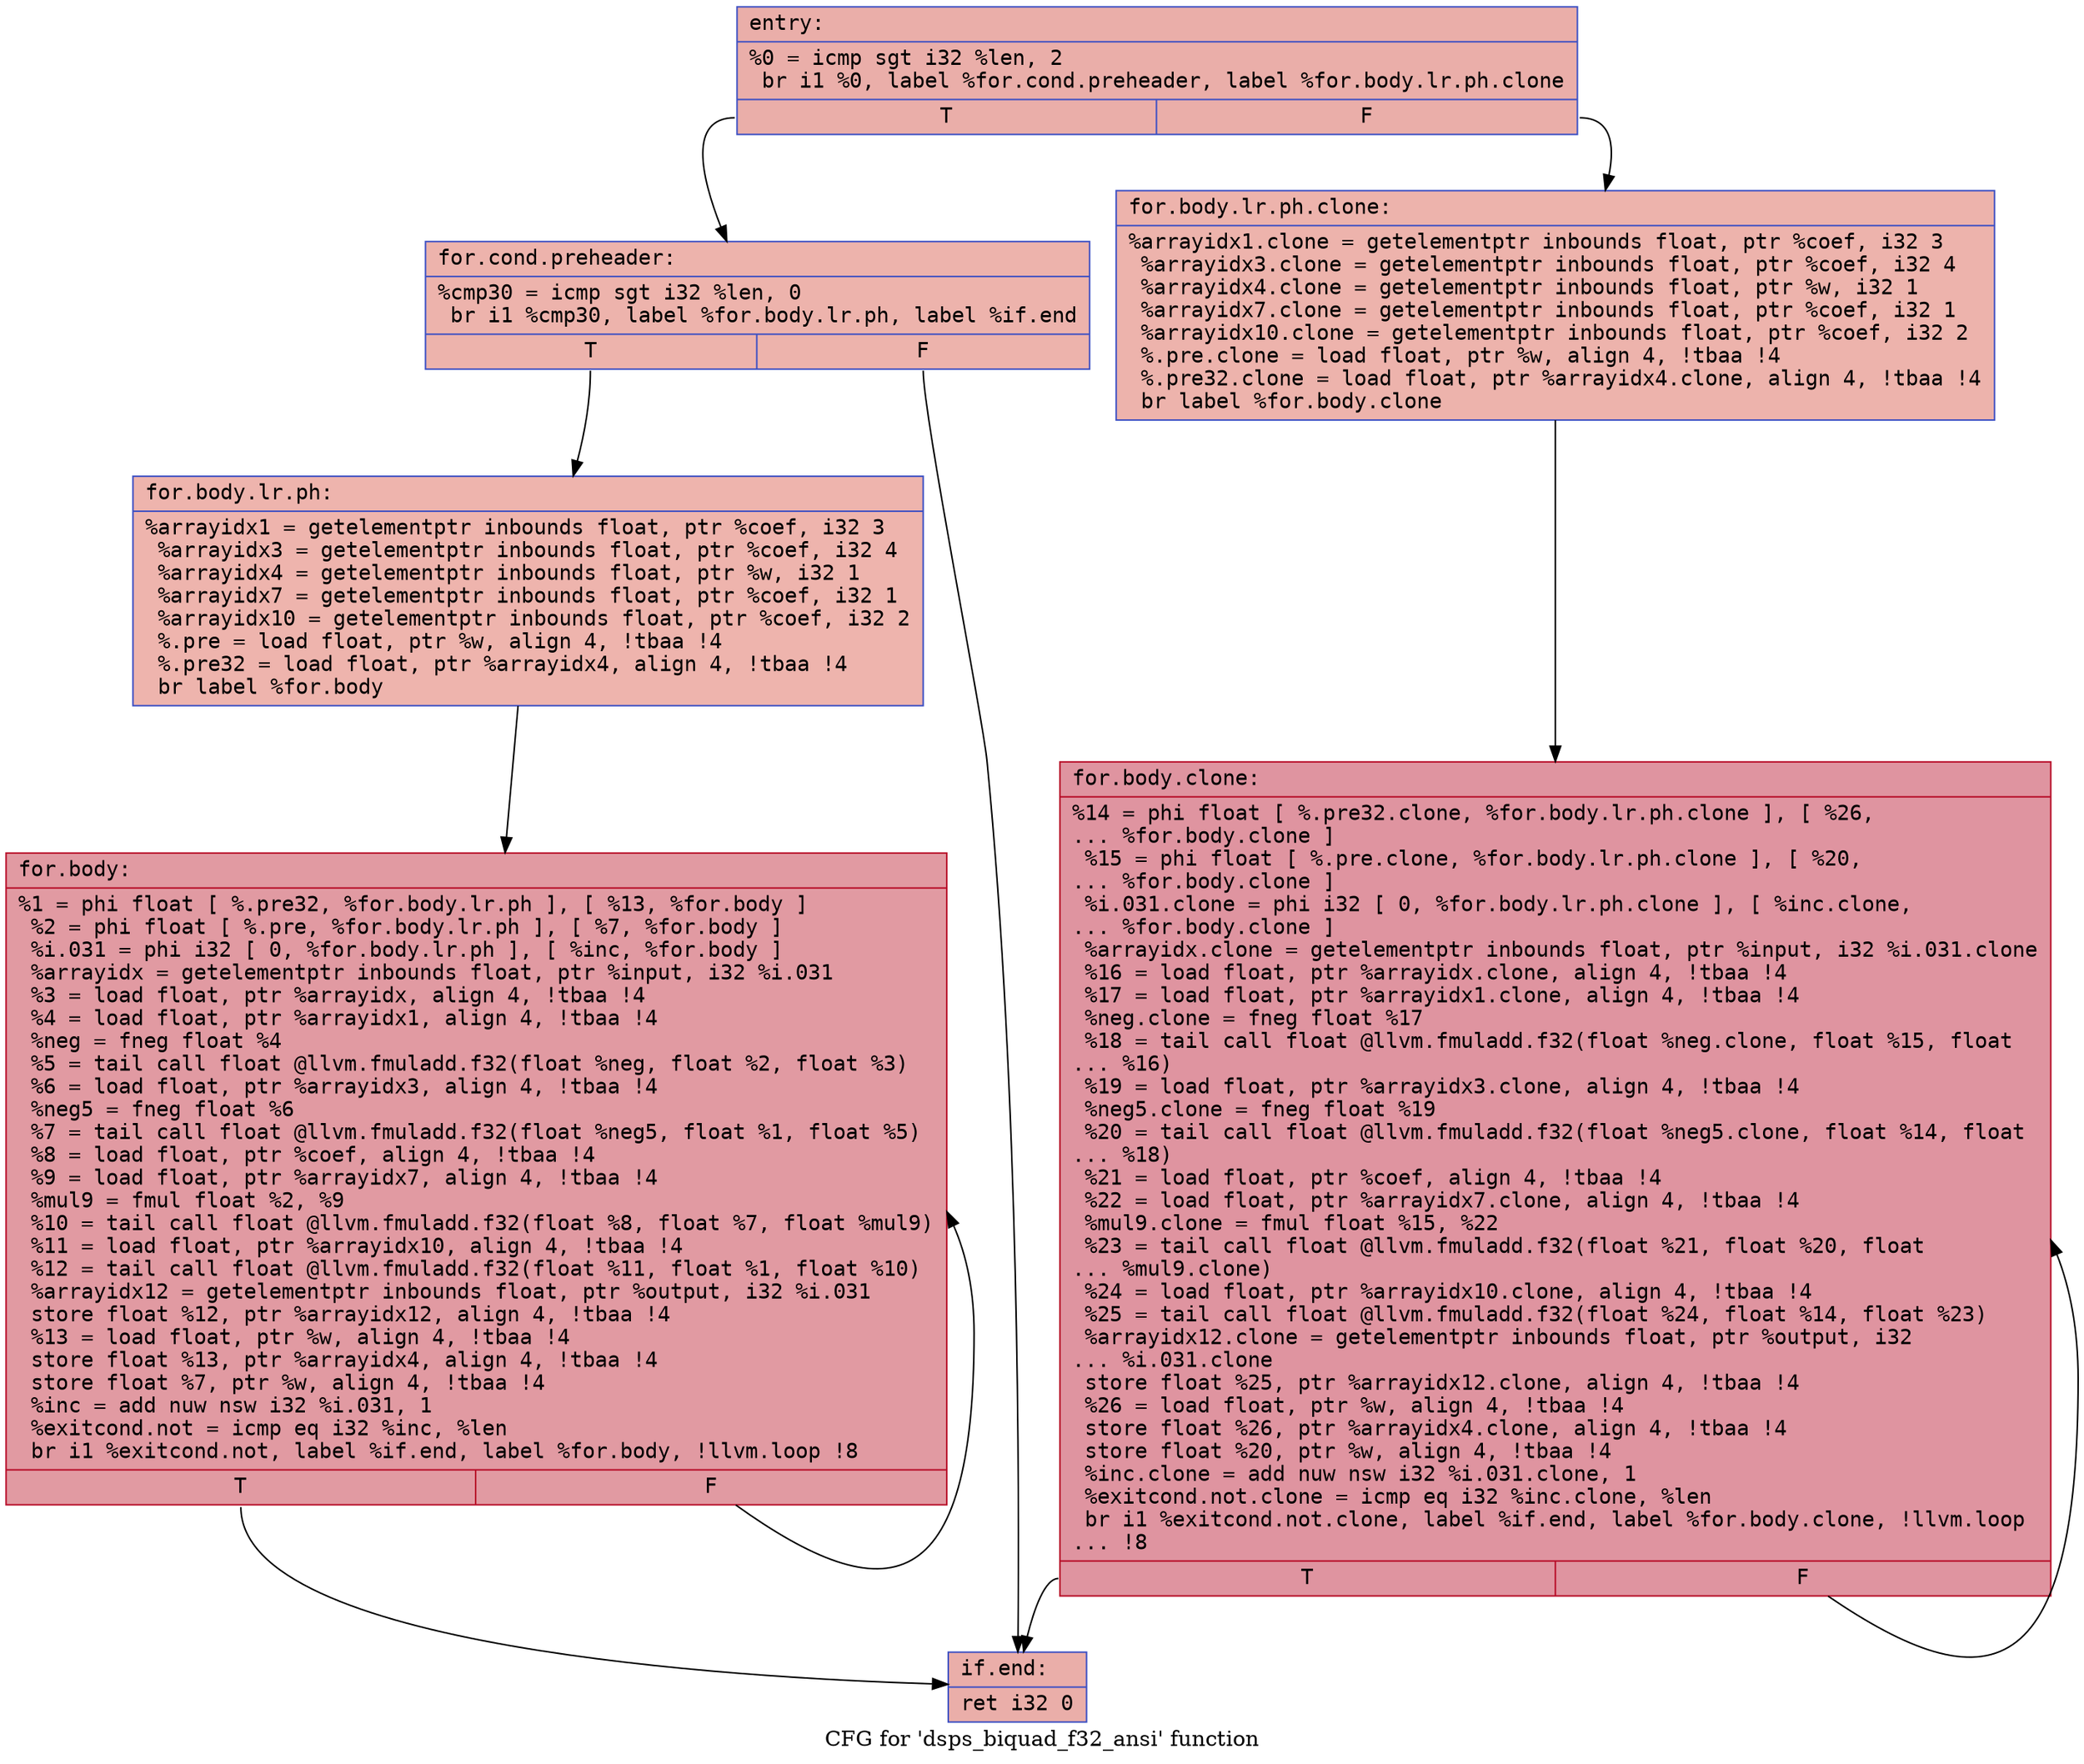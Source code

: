 digraph "CFG for 'dsps_biquad_f32_ansi' function" {
	label="CFG for 'dsps_biquad_f32_ansi' function";

	Node0x6229562cbd00 [shape=record,color="#3d50c3ff", style=filled, fillcolor="#d0473d70" fontname="Courier",label="{entry:\l|  %0 = icmp sgt i32 %len, 2\l  br i1 %0, label %for.cond.preheader, label %for.body.lr.ph.clone\l|{<s0>T|<s1>F}}"];
	Node0x6229562cbd00:s0 -> Node0x6229562ccc20[tooltip="entry -> for.cond.preheader\nProbability 50.00%" ];
	Node0x6229562cbd00:s1 -> Node0x6229562cccc0[tooltip="entry -> for.body.lr.ph.clone\nProbability 50.00%" ];
	Node0x6229562ccc20 [shape=record,color="#3d50c3ff", style=filled, fillcolor="#d6524470" fontname="Courier",label="{for.cond.preheader:\l|  %cmp30 = icmp sgt i32 %len, 0\l  br i1 %cmp30, label %for.body.lr.ph, label %if.end\l|{<s0>T|<s1>F}}"];
	Node0x6229562ccc20:s0 -> Node0x6229562cd340[tooltip="for.cond.preheader -> for.body.lr.ph\nProbability 62.50%" ];
	Node0x6229562ccc20:s1 -> Node0x6229562cd3c0[tooltip="for.cond.preheader -> if.end\nProbability 37.50%" ];
	Node0x6229562cd340 [shape=record,color="#3d50c3ff", style=filled, fillcolor="#d8564670" fontname="Courier",label="{for.body.lr.ph:\l|  %arrayidx1 = getelementptr inbounds float, ptr %coef, i32 3\l  %arrayidx3 = getelementptr inbounds float, ptr %coef, i32 4\l  %arrayidx4 = getelementptr inbounds float, ptr %w, i32 1\l  %arrayidx7 = getelementptr inbounds float, ptr %coef, i32 1\l  %arrayidx10 = getelementptr inbounds float, ptr %coef, i32 2\l  %.pre = load float, ptr %w, align 4, !tbaa !4\l  %.pre32 = load float, ptr %arrayidx4, align 4, !tbaa !4\l  br label %for.body\l}"];
	Node0x6229562cd340 -> Node0x6229562cf200[tooltip="for.body.lr.ph -> for.body\nProbability 100.00%" ];
	Node0x6229562cd3c0 [shape=record,color="#3d50c3ff", style=filled, fillcolor="#d0473d70" fontname="Courier",label="{if.end:\l|  ret i32 0\l}"];
	Node0x6229562cf200 [shape=record,color="#b70d28ff", style=filled, fillcolor="#bb1b2c70" fontname="Courier",label="{for.body:\l|  %1 = phi float [ %.pre32, %for.body.lr.ph ], [ %13, %for.body ]\l  %2 = phi float [ %.pre, %for.body.lr.ph ], [ %7, %for.body ]\l  %i.031 = phi i32 [ 0, %for.body.lr.ph ], [ %inc, %for.body ]\l  %arrayidx = getelementptr inbounds float, ptr %input, i32 %i.031\l  %3 = load float, ptr %arrayidx, align 4, !tbaa !4\l  %4 = load float, ptr %arrayidx1, align 4, !tbaa !4\l  %neg = fneg float %4\l  %5 = tail call float @llvm.fmuladd.f32(float %neg, float %2, float %3)\l  %6 = load float, ptr %arrayidx3, align 4, !tbaa !4\l  %neg5 = fneg float %6\l  %7 = tail call float @llvm.fmuladd.f32(float %neg5, float %1, float %5)\l  %8 = load float, ptr %coef, align 4, !tbaa !4\l  %9 = load float, ptr %arrayidx7, align 4, !tbaa !4\l  %mul9 = fmul float %2, %9\l  %10 = tail call float @llvm.fmuladd.f32(float %8, float %7, float %mul9)\l  %11 = load float, ptr %arrayidx10, align 4, !tbaa !4\l  %12 = tail call float @llvm.fmuladd.f32(float %11, float %1, float %10)\l  %arrayidx12 = getelementptr inbounds float, ptr %output, i32 %i.031\l  store float %12, ptr %arrayidx12, align 4, !tbaa !4\l  %13 = load float, ptr %w, align 4, !tbaa !4\l  store float %13, ptr %arrayidx4, align 4, !tbaa !4\l  store float %7, ptr %w, align 4, !tbaa !4\l  %inc = add nuw nsw i32 %i.031, 1\l  %exitcond.not = icmp eq i32 %inc, %len\l  br i1 %exitcond.not, label %if.end, label %for.body, !llvm.loop !8\l|{<s0>T|<s1>F}}"];
	Node0x6229562cf200:s0 -> Node0x6229562cd3c0[tooltip="for.body -> if.end\nProbability 3.12%" ];
	Node0x6229562cf200:s1 -> Node0x6229562cf200[tooltip="for.body -> for.body\nProbability 96.88%" ];
	Node0x6229562cccc0 [shape=record,color="#3d50c3ff", style=filled, fillcolor="#d6524470" fontname="Courier",label="{for.body.lr.ph.clone:\l|  %arrayidx1.clone = getelementptr inbounds float, ptr %coef, i32 3\l  %arrayidx3.clone = getelementptr inbounds float, ptr %coef, i32 4\l  %arrayidx4.clone = getelementptr inbounds float, ptr %w, i32 1\l  %arrayidx7.clone = getelementptr inbounds float, ptr %coef, i32 1\l  %arrayidx10.clone = getelementptr inbounds float, ptr %coef, i32 2\l  %.pre.clone = load float, ptr %w, align 4, !tbaa !4\l  %.pre32.clone = load float, ptr %arrayidx4.clone, align 4, !tbaa !4\l  br label %for.body.clone\l}"];
	Node0x6229562cccc0 -> Node0x6229562d0d00[tooltip="for.body.lr.ph.clone -> for.body.clone\nProbability 100.00%" ];
	Node0x6229562d0d00 [shape=record,color="#b70d28ff", style=filled, fillcolor="#b70d2870" fontname="Courier",label="{for.body.clone:\l|  %14 = phi float [ %.pre32.clone, %for.body.lr.ph.clone ], [ %26,\l... %for.body.clone ]\l  %15 = phi float [ %.pre.clone, %for.body.lr.ph.clone ], [ %20,\l... %for.body.clone ]\l  %i.031.clone = phi i32 [ 0, %for.body.lr.ph.clone ], [ %inc.clone,\l... %for.body.clone ]\l  %arrayidx.clone = getelementptr inbounds float, ptr %input, i32 %i.031.clone\l  %16 = load float, ptr %arrayidx.clone, align 4, !tbaa !4\l  %17 = load float, ptr %arrayidx1.clone, align 4, !tbaa !4\l  %neg.clone = fneg float %17\l  %18 = tail call float @llvm.fmuladd.f32(float %neg.clone, float %15, float\l... %16)\l  %19 = load float, ptr %arrayidx3.clone, align 4, !tbaa !4\l  %neg5.clone = fneg float %19\l  %20 = tail call float @llvm.fmuladd.f32(float %neg5.clone, float %14, float\l... %18)\l  %21 = load float, ptr %coef, align 4, !tbaa !4\l  %22 = load float, ptr %arrayidx7.clone, align 4, !tbaa !4\l  %mul9.clone = fmul float %15, %22\l  %23 = tail call float @llvm.fmuladd.f32(float %21, float %20, float\l... %mul9.clone)\l  %24 = load float, ptr %arrayidx10.clone, align 4, !tbaa !4\l  %25 = tail call float @llvm.fmuladd.f32(float %24, float %14, float %23)\l  %arrayidx12.clone = getelementptr inbounds float, ptr %output, i32\l... %i.031.clone\l  store float %25, ptr %arrayidx12.clone, align 4, !tbaa !4\l  %26 = load float, ptr %w, align 4, !tbaa !4\l  store float %26, ptr %arrayidx4.clone, align 4, !tbaa !4\l  store float %20, ptr %w, align 4, !tbaa !4\l  %inc.clone = add nuw nsw i32 %i.031.clone, 1\l  %exitcond.not.clone = icmp eq i32 %inc.clone, %len\l  br i1 %exitcond.not.clone, label %if.end, label %for.body.clone, !llvm.loop\l... !8\l|{<s0>T|<s1>F}}"];
	Node0x6229562d0d00:s0 -> Node0x6229562cd3c0[tooltip="for.body.clone -> if.end\nProbability 3.12%" ];
	Node0x6229562d0d00:s1 -> Node0x6229562d0d00[tooltip="for.body.clone -> for.body.clone\nProbability 96.88%" ];
}
